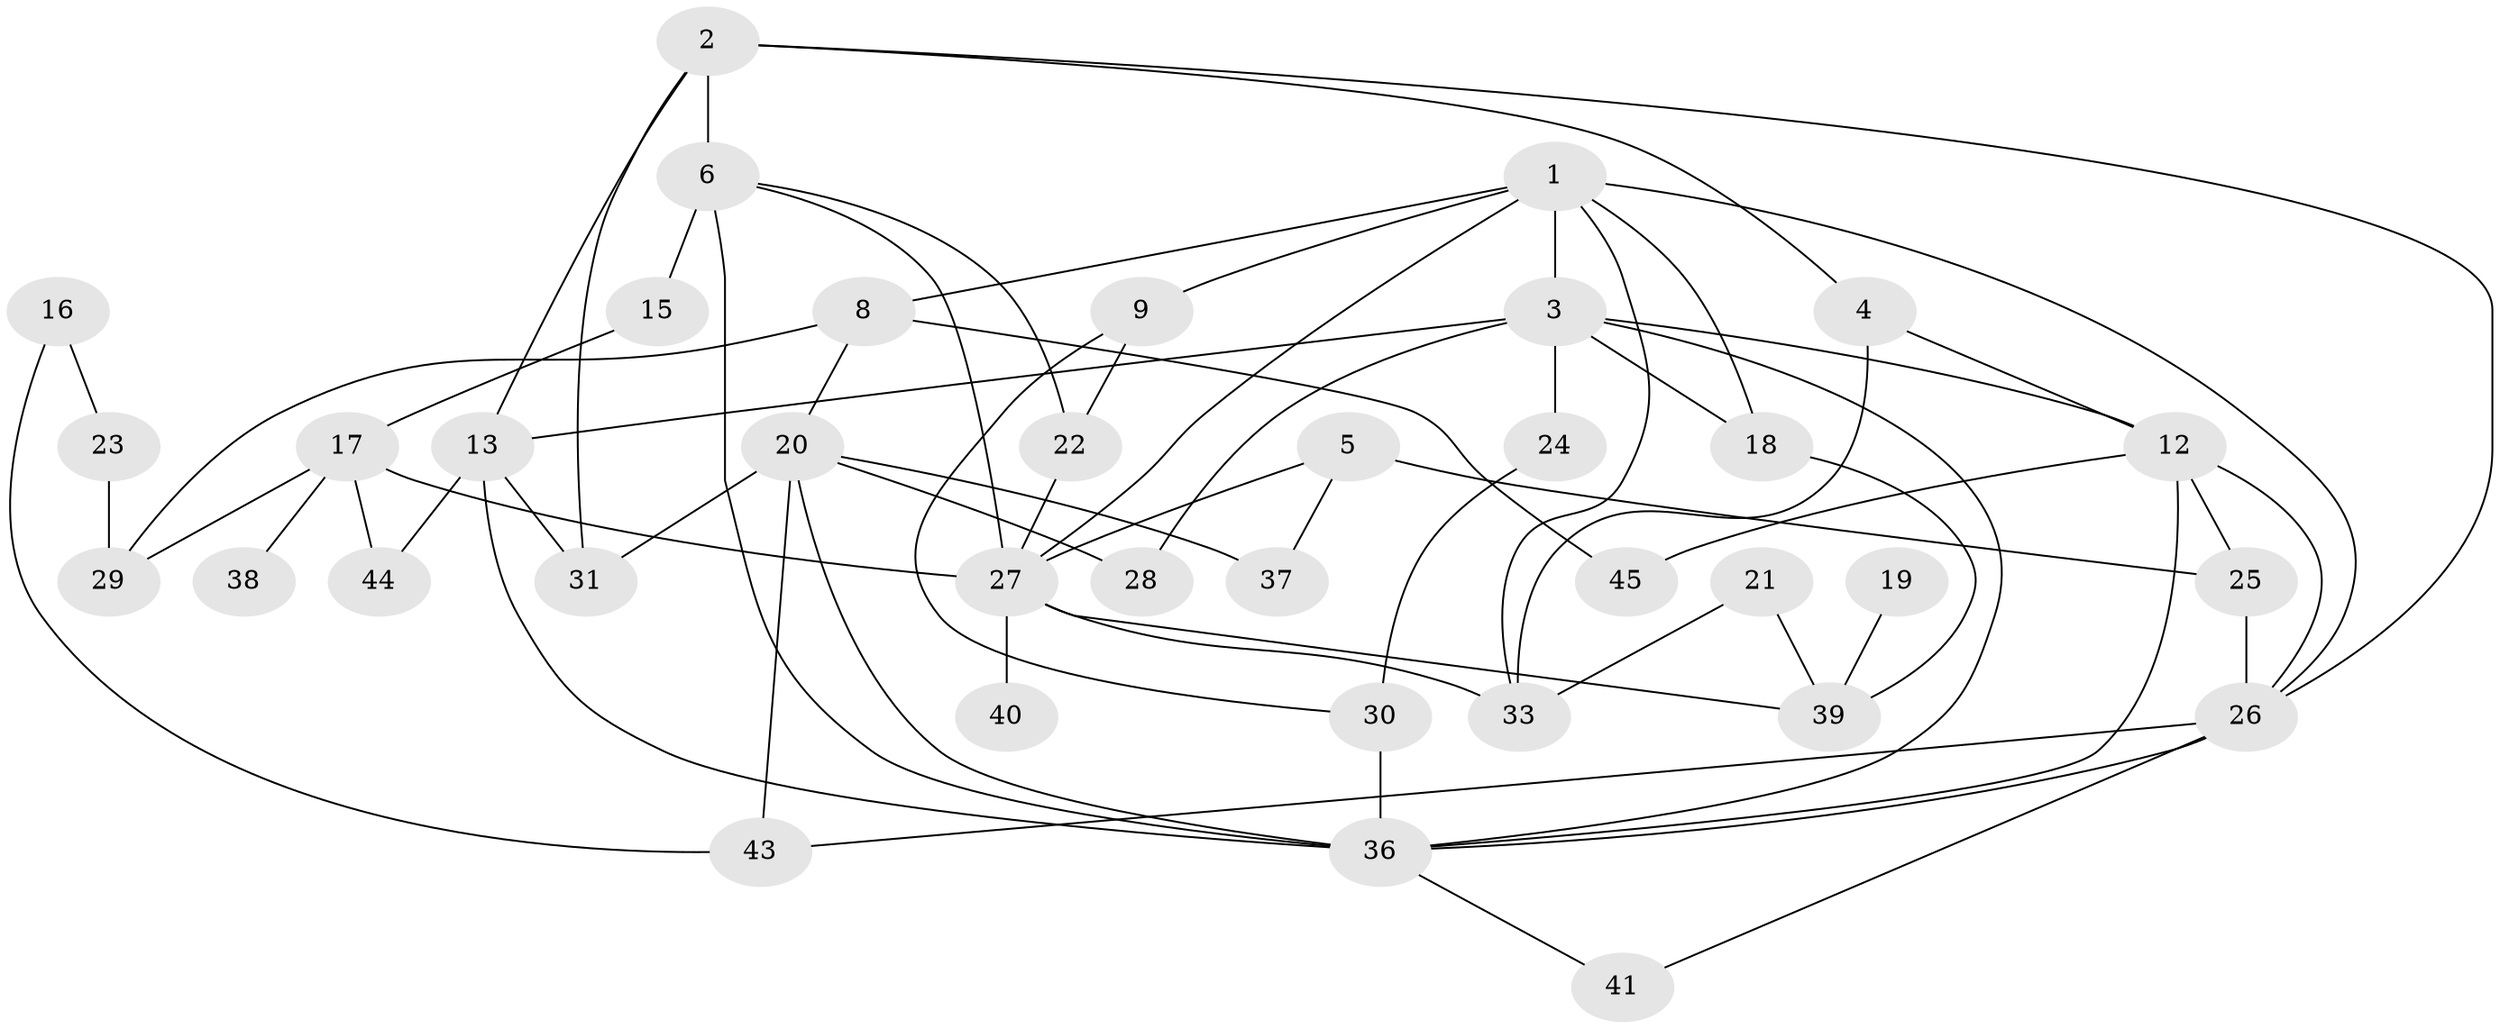 // original degree distribution, {6: 0.05434782608695652, 7: 0.021739130434782608, 2: 0.2608695652173913, 1: 0.18478260869565216, 0: 0.09782608695652174, 3: 0.22826086956521738, 4: 0.07608695652173914, 5: 0.06521739130434782, 10: 0.010869565217391304}
// Generated by graph-tools (version 1.1) at 2025/33/03/09/25 02:33:30]
// undirected, 37 vertices, 67 edges
graph export_dot {
graph [start="1"]
  node [color=gray90,style=filled];
  1;
  2;
  3;
  4;
  5;
  6;
  8;
  9;
  12;
  13;
  15;
  16;
  17;
  18;
  19;
  20;
  21;
  22;
  23;
  24;
  25;
  26;
  27;
  28;
  29;
  30;
  31;
  33;
  36;
  37;
  38;
  39;
  40;
  41;
  43;
  44;
  45;
  1 -- 3 [weight=2.0];
  1 -- 8 [weight=1.0];
  1 -- 9 [weight=1.0];
  1 -- 18 [weight=2.0];
  1 -- 26 [weight=1.0];
  1 -- 27 [weight=1.0];
  1 -- 33 [weight=1.0];
  2 -- 4 [weight=1.0];
  2 -- 6 [weight=1.0];
  2 -- 13 [weight=1.0];
  2 -- 26 [weight=1.0];
  2 -- 31 [weight=1.0];
  3 -- 12 [weight=1.0];
  3 -- 13 [weight=1.0];
  3 -- 18 [weight=1.0];
  3 -- 24 [weight=1.0];
  3 -- 28 [weight=1.0];
  3 -- 36 [weight=1.0];
  4 -- 12 [weight=1.0];
  4 -- 33 [weight=1.0];
  5 -- 25 [weight=1.0];
  5 -- 27 [weight=1.0];
  5 -- 37 [weight=1.0];
  6 -- 15 [weight=3.0];
  6 -- 22 [weight=1.0];
  6 -- 27 [weight=1.0];
  6 -- 36 [weight=1.0];
  8 -- 20 [weight=1.0];
  8 -- 29 [weight=1.0];
  8 -- 45 [weight=1.0];
  9 -- 22 [weight=1.0];
  9 -- 30 [weight=1.0];
  12 -- 25 [weight=1.0];
  12 -- 26 [weight=1.0];
  12 -- 36 [weight=1.0];
  12 -- 45 [weight=1.0];
  13 -- 31 [weight=1.0];
  13 -- 36 [weight=1.0];
  13 -- 44 [weight=1.0];
  15 -- 17 [weight=1.0];
  16 -- 23 [weight=1.0];
  16 -- 43 [weight=1.0];
  17 -- 27 [weight=1.0];
  17 -- 29 [weight=1.0];
  17 -- 38 [weight=1.0];
  17 -- 44 [weight=1.0];
  18 -- 39 [weight=1.0];
  19 -- 39 [weight=1.0];
  20 -- 28 [weight=1.0];
  20 -- 31 [weight=1.0];
  20 -- 36 [weight=1.0];
  20 -- 37 [weight=1.0];
  20 -- 43 [weight=1.0];
  21 -- 33 [weight=1.0];
  21 -- 39 [weight=1.0];
  22 -- 27 [weight=2.0];
  23 -- 29 [weight=1.0];
  24 -- 30 [weight=1.0];
  25 -- 26 [weight=1.0];
  26 -- 36 [weight=1.0];
  26 -- 41 [weight=1.0];
  26 -- 43 [weight=1.0];
  27 -- 33 [weight=1.0];
  27 -- 39 [weight=1.0];
  27 -- 40 [weight=1.0];
  30 -- 36 [weight=2.0];
  36 -- 41 [weight=1.0];
}
